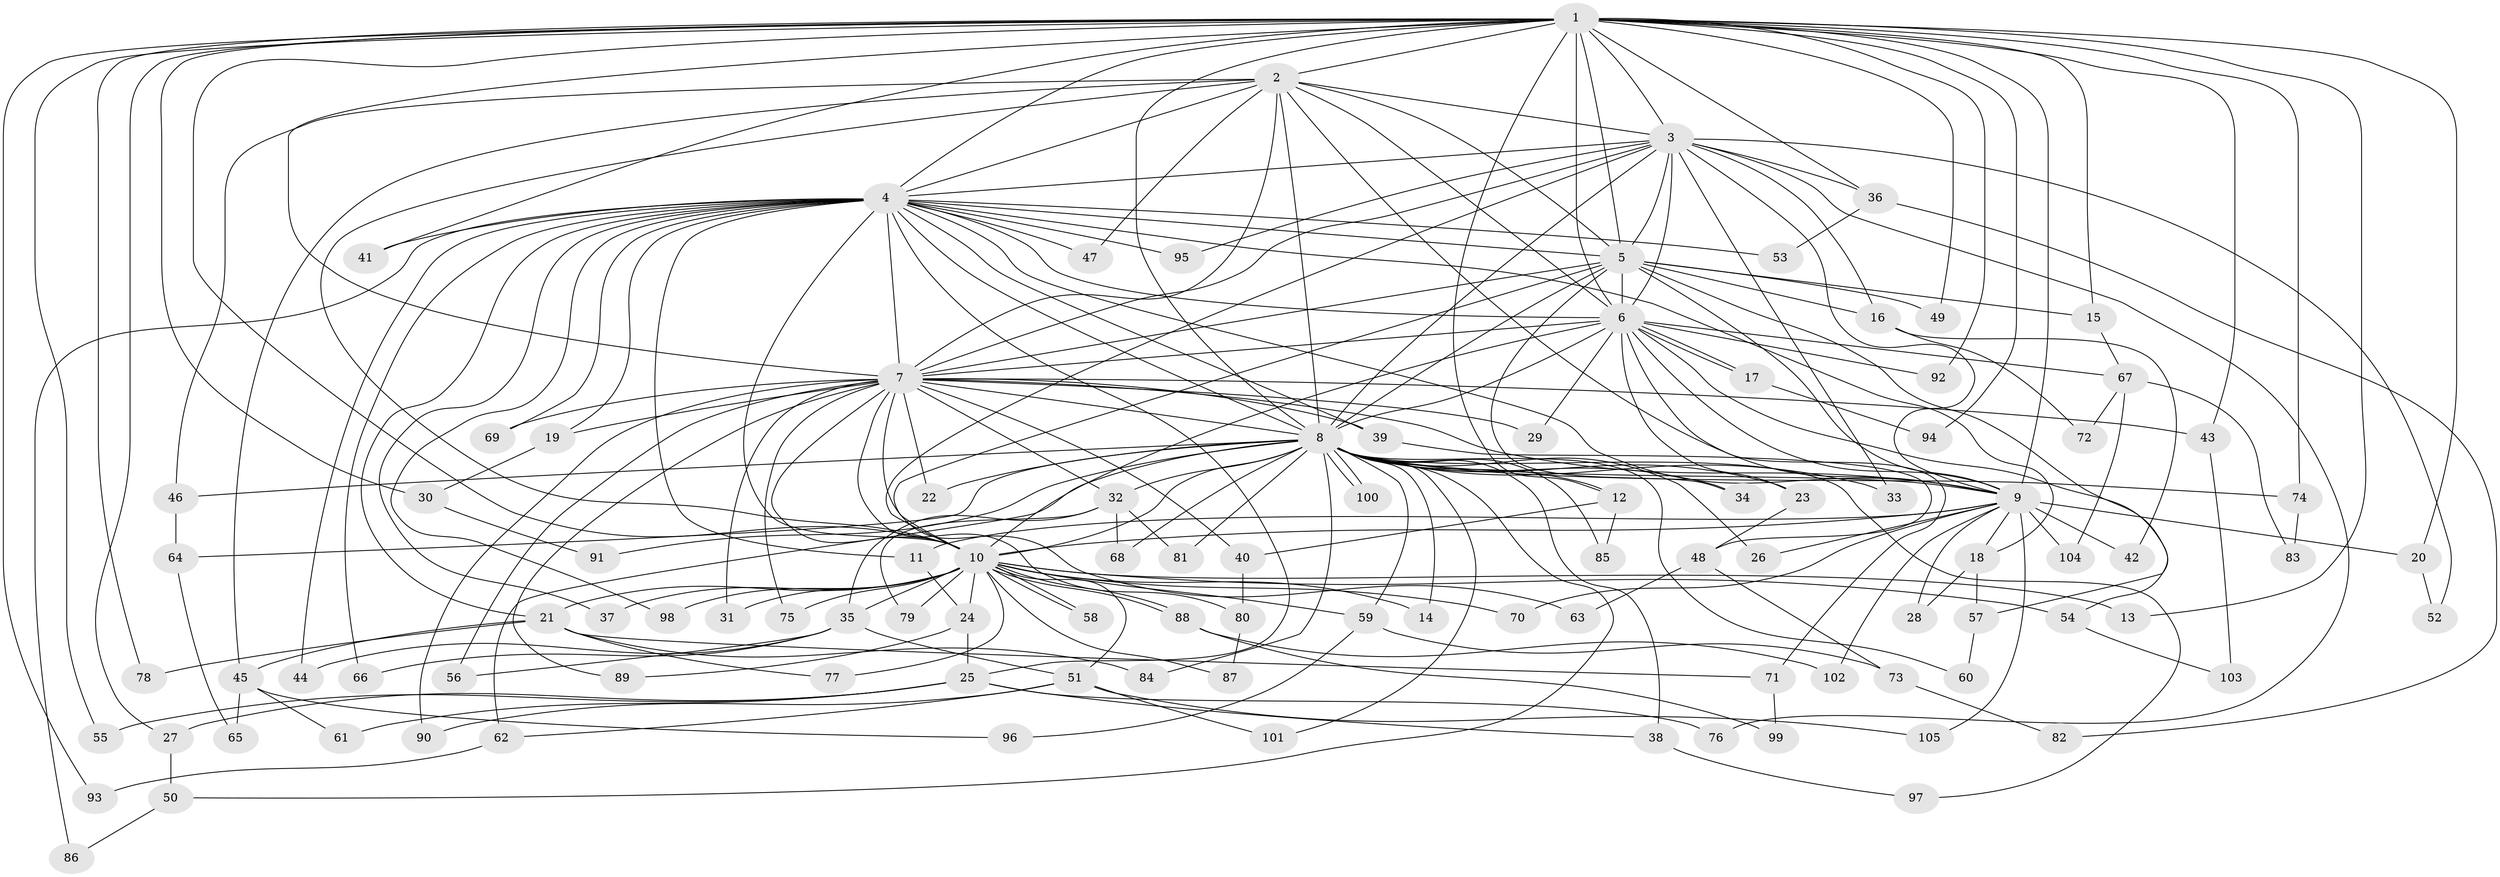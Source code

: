 // Generated by graph-tools (version 1.1) at 2025/25/03/09/25 03:25:50]
// undirected, 105 vertices, 235 edges
graph export_dot {
graph [start="1"]
  node [color=gray90,style=filled];
  1;
  2;
  3;
  4;
  5;
  6;
  7;
  8;
  9;
  10;
  11;
  12;
  13;
  14;
  15;
  16;
  17;
  18;
  19;
  20;
  21;
  22;
  23;
  24;
  25;
  26;
  27;
  28;
  29;
  30;
  31;
  32;
  33;
  34;
  35;
  36;
  37;
  38;
  39;
  40;
  41;
  42;
  43;
  44;
  45;
  46;
  47;
  48;
  49;
  50;
  51;
  52;
  53;
  54;
  55;
  56;
  57;
  58;
  59;
  60;
  61;
  62;
  63;
  64;
  65;
  66;
  67;
  68;
  69;
  70;
  71;
  72;
  73;
  74;
  75;
  76;
  77;
  78;
  79;
  80;
  81;
  82;
  83;
  84;
  85;
  86;
  87;
  88;
  89;
  90;
  91;
  92;
  93;
  94;
  95;
  96;
  97;
  98;
  99;
  100;
  101;
  102;
  103;
  104;
  105;
  1 -- 2;
  1 -- 3;
  1 -- 4;
  1 -- 5;
  1 -- 6;
  1 -- 7;
  1 -- 8;
  1 -- 9;
  1 -- 10;
  1 -- 12;
  1 -- 13;
  1 -- 15;
  1 -- 20;
  1 -- 27;
  1 -- 30;
  1 -- 36;
  1 -- 41;
  1 -- 43;
  1 -- 49;
  1 -- 55;
  1 -- 74;
  1 -- 78;
  1 -- 92;
  1 -- 93;
  1 -- 94;
  2 -- 3;
  2 -- 4;
  2 -- 5;
  2 -- 6;
  2 -- 7;
  2 -- 8;
  2 -- 9;
  2 -- 10;
  2 -- 45;
  2 -- 46;
  2 -- 47;
  3 -- 4;
  3 -- 5;
  3 -- 6;
  3 -- 7;
  3 -- 8;
  3 -- 9;
  3 -- 10;
  3 -- 16;
  3 -- 33;
  3 -- 36;
  3 -- 52;
  3 -- 76;
  3 -- 95;
  4 -- 5;
  4 -- 6;
  4 -- 7;
  4 -- 8;
  4 -- 9;
  4 -- 10;
  4 -- 11;
  4 -- 18;
  4 -- 19;
  4 -- 21;
  4 -- 25;
  4 -- 37;
  4 -- 39;
  4 -- 41;
  4 -- 44;
  4 -- 47;
  4 -- 53;
  4 -- 66;
  4 -- 69;
  4 -- 86;
  4 -- 95;
  4 -- 98;
  5 -- 6;
  5 -- 7;
  5 -- 8;
  5 -- 9;
  5 -- 10;
  5 -- 15;
  5 -- 16;
  5 -- 34;
  5 -- 49;
  5 -- 57;
  6 -- 7;
  6 -- 8;
  6 -- 9;
  6 -- 10;
  6 -- 17;
  6 -- 17;
  6 -- 23;
  6 -- 29;
  6 -- 54;
  6 -- 67;
  6 -- 71;
  6 -- 92;
  7 -- 8;
  7 -- 9;
  7 -- 10;
  7 -- 19;
  7 -- 22;
  7 -- 29;
  7 -- 31;
  7 -- 32;
  7 -- 39;
  7 -- 40;
  7 -- 43;
  7 -- 56;
  7 -- 63;
  7 -- 69;
  7 -- 75;
  7 -- 80;
  7 -- 89;
  7 -- 90;
  8 -- 9;
  8 -- 10;
  8 -- 12;
  8 -- 14;
  8 -- 22;
  8 -- 23;
  8 -- 26;
  8 -- 32;
  8 -- 33;
  8 -- 34;
  8 -- 38;
  8 -- 46;
  8 -- 50;
  8 -- 59;
  8 -- 60;
  8 -- 62;
  8 -- 64;
  8 -- 68;
  8 -- 74;
  8 -- 81;
  8 -- 84;
  8 -- 85;
  8 -- 91;
  8 -- 97;
  8 -- 100;
  8 -- 100;
  8 -- 101;
  9 -- 10;
  9 -- 11;
  9 -- 18;
  9 -- 20;
  9 -- 26;
  9 -- 28;
  9 -- 42;
  9 -- 70;
  9 -- 102;
  9 -- 104;
  9 -- 105;
  10 -- 13;
  10 -- 14;
  10 -- 21;
  10 -- 24;
  10 -- 31;
  10 -- 35;
  10 -- 37;
  10 -- 51;
  10 -- 54;
  10 -- 58;
  10 -- 58;
  10 -- 59;
  10 -- 70;
  10 -- 75;
  10 -- 77;
  10 -- 79;
  10 -- 87;
  10 -- 88;
  10 -- 88;
  10 -- 98;
  11 -- 24;
  12 -- 40;
  12 -- 85;
  15 -- 67;
  16 -- 42;
  16 -- 72;
  17 -- 94;
  18 -- 28;
  18 -- 57;
  19 -- 30;
  20 -- 52;
  21 -- 45;
  21 -- 71;
  21 -- 77;
  21 -- 78;
  21 -- 84;
  23 -- 48;
  24 -- 25;
  24 -- 89;
  25 -- 27;
  25 -- 38;
  25 -- 55;
  25 -- 61;
  25 -- 76;
  27 -- 50;
  30 -- 91;
  32 -- 35;
  32 -- 68;
  32 -- 79;
  32 -- 81;
  35 -- 44;
  35 -- 51;
  35 -- 56;
  35 -- 66;
  36 -- 53;
  36 -- 82;
  38 -- 97;
  39 -- 48;
  40 -- 80;
  43 -- 103;
  45 -- 61;
  45 -- 65;
  45 -- 96;
  46 -- 64;
  48 -- 63;
  48 -- 73;
  50 -- 86;
  51 -- 62;
  51 -- 90;
  51 -- 101;
  51 -- 105;
  54 -- 103;
  57 -- 60;
  59 -- 73;
  59 -- 96;
  62 -- 93;
  64 -- 65;
  67 -- 72;
  67 -- 83;
  67 -- 104;
  71 -- 99;
  73 -- 82;
  74 -- 83;
  80 -- 87;
  88 -- 99;
  88 -- 102;
}
